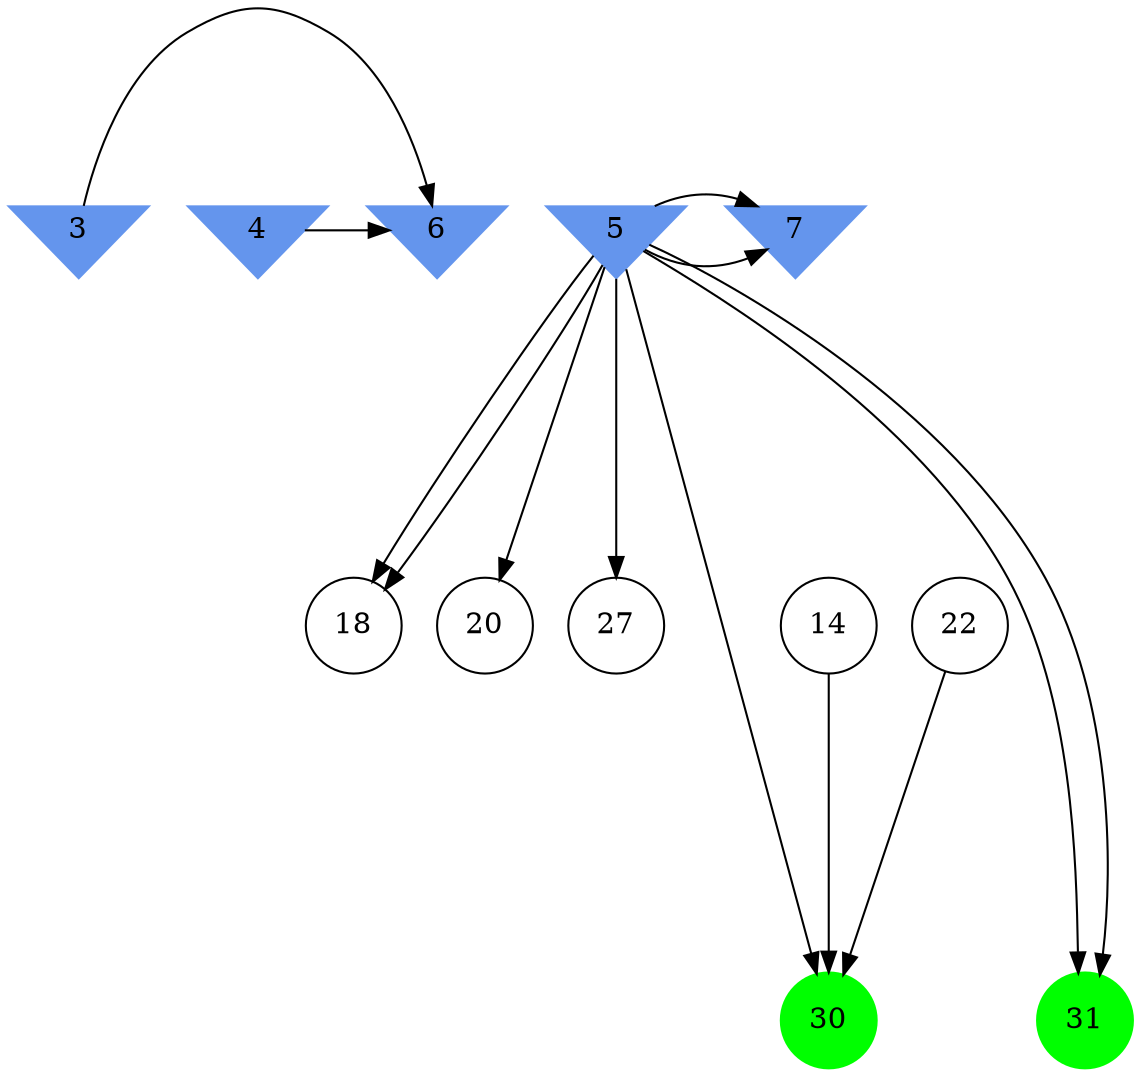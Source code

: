 digraph brain {
	ranksep=2.0;
	3 [shape=invtriangle,style=filled,color=cornflowerblue];
	4 [shape=invtriangle,style=filled,color=cornflowerblue];
	5 [shape=invtriangle,style=filled,color=cornflowerblue];
	6 [shape=invtriangle,style=filled,color=cornflowerblue];
	7 [shape=invtriangle,style=filled,color=cornflowerblue];
	14 [shape=circle,color=black];
	18 [shape=circle,color=black];
	20 [shape=circle,color=black];
	22 [shape=circle,color=black];
	27 [shape=circle,color=black];
	30 [shape=circle,style=filled,color=green];
	31 [shape=circle,style=filled,color=green];
	4	->	6;
	3	->	6;
	5	->	18;
	5	->	20;
	5	->	31;
	5	->	7;
	22	->	30;
	14	->	30;
	5	->	30;
	5	->	18;
	5	->	27;
	5	->	31;
	5	->	7;
	{ rank=same; 3; 4; 5; 6; 7; }
	{ rank=same; 14; 18; 20; 22; 27; }
	{ rank=same; 30; 31; }
}
